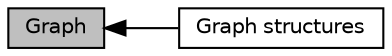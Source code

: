 digraph "Graph"
{
  edge [fontname="Helvetica",fontsize="10",labelfontname="Helvetica",labelfontsize="10"];
  node [fontname="Helvetica",fontsize="10",shape=box];
  rankdir=LR;
  Node2 [label="Graph structures",height=0.2,width=0.4,color="black", fillcolor="white", style="filled",URL="$group___graph__basic.html",tooltip=" "];
  Node1 [label="Graph",height=0.2,width=0.4,color="black", fillcolor="grey75", style="filled", fontcolor="black",tooltip=" "];
  Node1->Node2 [shape=plaintext, dir="back", style="solid"];
}
